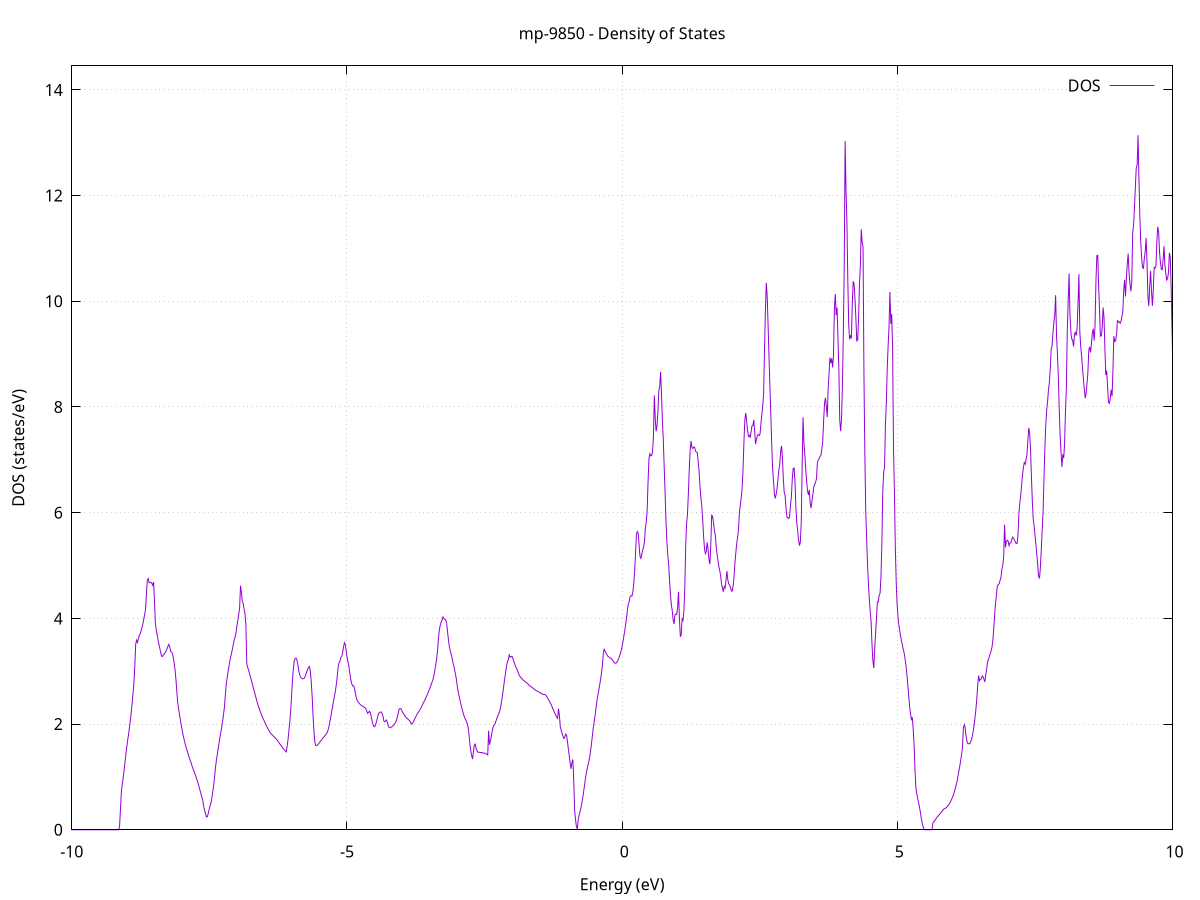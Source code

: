 set title 'mp-9850 - Density of States'
set xlabel 'Energy (eV)'
set ylabel 'DOS (states/eV)'
set grid
set xrange [-10:10]
set yrange [0:14.455]
set xzeroaxis lt -1
set terminal png size 800,600
set output 'mp-9850_dos_gnuplot.png'
plot '-' using 1:2 with lines title 'DOS'
-19.125000 0.000000
-19.108700 0.000000
-19.092400 0.000000
-19.076100 0.000000
-19.059900 0.000000
-19.043600 0.000000
-19.027300 0.000000
-19.011000 0.000000
-18.994800 0.000000
-18.978500 0.000000
-18.962200 0.000000
-18.945900 0.000000
-18.929700 0.000000
-18.913400 0.000000
-18.897100 0.000000
-18.880800 0.000000
-18.864600 0.000000
-18.848300 0.000000
-18.832000 0.000000
-18.815700 0.000000
-18.799500 0.000000
-18.783200 0.000000
-18.766900 0.000000
-18.750600 0.000000
-18.734400 0.000000
-18.718100 0.000000
-18.701800 0.000000
-18.685500 0.000000
-18.669300 0.000000
-18.653000 0.000000
-18.636700 0.000000
-18.620400 0.000000
-18.604200 0.000000
-18.587900 0.000000
-18.571600 0.000000
-18.555300 0.000000
-18.539000 0.000000
-18.522800 0.000000
-18.506500 0.000000
-18.490200 0.000000
-18.473900 0.000000
-18.457700 0.000000
-18.441400 0.000000
-18.425100 0.000000
-18.408800 0.000000
-18.392600 0.000000
-18.376300 0.000000
-18.360000 0.000000
-18.343700 0.000000
-18.327500 0.000000
-18.311200 0.000000
-18.294900 0.000000
-18.278600 0.000000
-18.262400 0.000000
-18.246100 0.000000
-18.229800 0.000000
-18.213500 0.000000
-18.197300 0.000000
-18.181000 0.000000
-18.164700 0.000000
-18.148400 0.000000
-18.132200 0.000000
-18.115900 0.000000
-18.099600 0.000000
-18.083300 0.000000
-18.067100 0.000000
-18.050800 0.000000
-18.034500 0.000000
-18.018200 0.000000
-18.001900 0.000000
-17.985700 0.000000
-17.969400 0.000000
-17.953100 0.000000
-17.936800 0.000000
-17.920600 0.000000
-17.904300 0.000000
-17.888000 0.000000
-17.871700 0.000000
-17.855500 0.000000
-17.839200 0.000000
-17.822900 0.000000
-17.806600 0.000000
-17.790400 0.000000
-17.774100 0.000000
-17.757800 0.000000
-17.741500 0.000000
-17.725300 0.000000
-17.709000 0.000000
-17.692700 0.000000
-17.676400 0.000000
-17.660200 0.000000
-17.643900 86.037200
-17.627600 0.000000
-17.611300 0.000000
-17.595100 0.000000
-17.578800 0.000000
-17.562500 0.000000
-17.546200 0.000000
-17.530000 0.000000
-17.513700 0.000000
-17.497400 328.677300
-17.481100 0.000000
-17.464800 148.821700
-17.448600 0.000000
-17.432300 0.000000
-17.416000 0.000000
-17.399700 0.000000
-17.383500 0.000000
-17.367200 0.000000
-17.350900 0.000000
-17.334600 0.000000
-17.318400 0.000000
-17.302100 0.000000
-17.285800 0.000000
-17.269500 0.000000
-17.253300 0.000000
-17.237000 0.000000
-17.220700 0.000000
-17.204400 0.000000
-17.188200 0.000000
-17.171900 0.000000
-17.155600 0.000000
-17.139300 0.000000
-17.123100 0.000000
-17.106800 0.000000
-17.090500 0.000000
-17.074200 0.000000
-17.058000 0.000000
-17.041700 0.000000
-17.025400 0.000000
-17.009100 0.000000
-16.992900 0.000000
-16.976600 0.000000
-16.960300 0.000000
-16.944000 0.000000
-16.927700 0.000000
-16.911500 0.000000
-16.895200 0.000000
-16.878900 0.000000
-16.862600 0.000000
-16.846400 0.000000
-16.830100 0.000000
-16.813800 0.000000
-16.797500 0.000000
-16.781300 0.000000
-16.765000 0.000000
-16.748700 0.000000
-16.732400 0.000000
-16.716200 0.000000
-16.699900 0.000000
-16.683600 0.000000
-16.667300 0.000000
-16.651100 0.000000
-16.634800 0.000000
-16.618500 0.000000
-16.602200 0.000000
-16.586000 0.000000
-16.569700 0.000000
-16.553400 0.000000
-16.537100 0.000000
-16.520900 0.000000
-16.504600 0.000000
-16.488300 0.000000
-16.472000 0.000000
-16.455800 0.000000
-16.439500 0.000000
-16.423200 0.000000
-16.406900 0.000000
-16.390600 0.000000
-16.374400 0.000000
-16.358100 0.000000
-16.341800 0.000000
-16.325500 0.000000
-16.309300 0.000000
-16.293000 0.000000
-16.276700 0.000000
-16.260400 0.000000
-16.244200 0.000000
-16.227900 0.000000
-16.211600 0.000000
-16.195300 0.000000
-16.179100 0.000000
-16.162800 0.000000
-16.146500 0.000000
-16.130200 0.000000
-16.114000 0.000000
-16.097700 0.000000
-16.081400 0.000000
-16.065100 0.000000
-16.048900 0.000000
-16.032600 0.000000
-16.016300 0.000000
-16.000000 0.000000
-15.983800 0.000000
-15.967500 0.000000
-15.951200 0.000000
-15.934900 0.000000
-15.918700 0.000000
-15.902400 0.000000
-15.886100 0.000000
-15.869800 0.000000
-15.853500 0.000000
-15.837300 0.000000
-15.821000 0.000000
-15.804700 0.000000
-15.788400 0.000000
-15.772200 0.000000
-15.755900 0.000000
-15.739600 0.000000
-15.723300 0.000000
-15.707100 0.000000
-15.690800 0.000000
-15.674500 0.000000
-15.658200 0.000000
-15.642000 0.000000
-15.625700 0.000000
-15.609400 0.000000
-15.593100 0.000000
-15.576900 0.000000
-15.560600 0.000000
-15.544300 0.000000
-15.528000 0.000000
-15.511800 0.000000
-15.495500 0.000000
-15.479200 0.000000
-15.462900 0.000000
-15.446700 0.000000
-15.430400 0.000000
-15.414100 0.000000
-15.397800 0.000000
-15.381600 0.000000
-15.365300 0.000000
-15.349000 0.000000
-15.332700 0.000000
-15.316500 0.000000
-15.300200 0.000000
-15.283900 0.000000
-15.267600 0.000000
-15.251300 0.000000
-15.235100 0.000000
-15.218800 0.000000
-15.202500 0.000000
-15.186200 0.000000
-15.170000 0.000000
-15.153700 0.000000
-15.137400 0.000000
-15.121100 0.000000
-15.104900 0.000000
-15.088600 0.000000
-15.072300 0.000000
-15.056000 0.000000
-15.039800 0.000000
-15.023500 0.000000
-15.007200 0.000000
-14.990900 0.000000
-14.974700 0.000000
-14.958400 0.000000
-14.942100 0.000000
-14.925800 0.000000
-14.909600 0.000000
-14.893300 0.000000
-14.877000 0.000000
-14.860700 0.000000
-14.844500 0.000000
-14.828200 0.000000
-14.811900 0.000000
-14.795600 0.000000
-14.779400 0.000000
-14.763100 0.000000
-14.746800 0.000000
-14.730500 0.000000
-14.714200 0.000000
-14.698000 0.000000
-14.681700 0.000000
-14.665400 0.000000
-14.649100 0.000000
-14.632900 0.000000
-14.616600 0.000000
-14.600300 0.000000
-14.584000 0.000000
-14.567800 0.000000
-14.551500 0.000000
-14.535200 0.000000
-14.518900 0.000000
-14.502700 0.000000
-14.486400 0.000000
-14.470100 0.000000
-14.453800 0.000000
-14.437600 0.000000
-14.421300 0.000000
-14.405000 0.000000
-14.388700 0.000000
-14.372500 0.000000
-14.356200 0.000000
-14.339900 0.000000
-14.323600 0.000000
-14.307400 0.000000
-14.291100 0.000000
-14.274800 0.000000
-14.258500 0.000000
-14.242300 0.000000
-14.226000 0.000000
-14.209700 0.000000
-14.193400 0.000000
-14.177100 0.000000
-14.160900 0.000000
-14.144600 0.000000
-14.128300 0.000000
-14.112000 0.000000
-14.095800 0.000000
-14.079500 0.000000
-14.063200 0.000000
-14.046900 0.000000
-14.030700 0.000000
-14.014400 0.000000
-13.998100 0.000000
-13.981800 0.000000
-13.965600 0.000000
-13.949300 0.000000
-13.933000 0.000000
-13.916700 0.000000
-13.900500 0.000000
-13.884200 0.000000
-13.867900 0.000000
-13.851600 0.000000
-13.835400 0.000000
-13.819100 0.000000
-13.802800 0.000000
-13.786500 0.000000
-13.770300 0.000000
-13.754000 0.000000
-13.737700 0.000000
-13.721400 0.000000
-13.705200 0.000000
-13.688900 0.000000
-13.672600 0.000000
-13.656300 0.000000
-13.640000 0.000000
-13.623800 0.000000
-13.607500 0.000000
-13.591200 0.000000
-13.574900 0.000000
-13.558700 0.000000
-13.542400 0.000000
-13.526100 0.000000
-13.509800 0.000000
-13.493600 0.000000
-13.477300 0.000000
-13.461000 0.000000
-13.444700 0.000000
-13.428500 0.000000
-13.412200 0.000000
-13.395900 0.000000
-13.379600 0.000000
-13.363400 0.000000
-13.347100 0.000000
-13.330800 0.000000
-13.314500 0.000000
-13.298300 0.000000
-13.282000 0.000000
-13.265700 0.000000
-13.249400 0.000000
-13.233200 0.000000
-13.216900 0.000000
-13.200600 0.000000
-13.184300 0.000000
-13.168100 0.000000
-13.151800 0.000000
-13.135500 0.000000
-13.119200 0.000000
-13.102900 0.000000
-13.086700 0.000000
-13.070400 0.000000
-13.054100 0.000000
-13.037800 0.000000
-13.021600 0.000000
-13.005300 0.000000
-12.989000 0.000000
-12.972700 0.000000
-12.956500 0.000000
-12.940200 0.000000
-12.923900 0.000000
-12.907600 0.000000
-12.891400 0.000000
-12.875100 0.000000
-12.858800 0.000000
-12.842500 0.000000
-12.826300 0.000000
-12.810000 0.000000
-12.793700 0.000000
-12.777400 0.000000
-12.761200 0.000000
-12.744900 0.000000
-12.728600 0.000000
-12.712300 0.000000
-12.696100 0.000000
-12.679800 0.000000
-12.663500 0.000000
-12.647200 0.000000
-12.631000 0.000000
-12.614700 0.000000
-12.598400 0.000000
-12.582100 0.000000
-12.565800 0.000000
-12.549600 0.000000
-12.533300 0.000000
-12.517000 0.000000
-12.500700 0.000000
-12.484500 0.000000
-12.468200 0.000000
-12.451900 0.000000
-12.435600 0.000000
-12.419400 0.000000
-12.403100 0.000000
-12.386800 0.000000
-12.370500 0.000000
-12.354300 0.000000
-12.338000 0.000000
-12.321700 0.000000
-12.305400 0.000000
-12.289200 0.000000
-12.272900 0.000000
-12.256600 0.000000
-12.240300 0.000000
-12.224100 0.000000
-12.207800 0.000000
-12.191500 0.000000
-12.175200 0.000000
-12.159000 0.000000
-12.142700 0.000000
-12.126400 0.000000
-12.110100 0.000000
-12.093900 0.000000
-12.077600 0.000000
-12.061300 0.000000
-12.045000 0.000000
-12.028700 0.000000
-12.012500 0.000000
-11.996200 0.000000
-11.979900 0.000000
-11.963600 0.000000
-11.947400 0.000000
-11.931100 0.000000
-11.914800 0.000000
-11.898500 0.000000
-11.882300 0.000000
-11.866000 0.000000
-11.849700 0.000000
-11.833400 0.000000
-11.817200 0.000000
-11.800900 0.000000
-11.784600 0.000000
-11.768300 0.000000
-11.752100 0.000000
-11.735800 0.000000
-11.719500 0.000000
-11.703200 0.000000
-11.687000 0.000000
-11.670700 0.000000
-11.654400 0.000000
-11.638100 0.000000
-11.621900 0.000000
-11.605600 0.000000
-11.589300 0.000000
-11.573000 0.000000
-11.556800 0.000000
-11.540500 0.000000
-11.524200 0.000000
-11.507900 0.000000
-11.491600 0.000000
-11.475400 0.000000
-11.459100 0.000000
-11.442800 0.000000
-11.426500 0.000000
-11.410300 0.000000
-11.394000 0.000000
-11.377700 0.000000
-11.361400 0.000000
-11.345200 0.000000
-11.328900 0.000000
-11.312600 0.000000
-11.296300 0.000000
-11.280100 0.000000
-11.263800 0.000000
-11.247500 0.000000
-11.231200 0.000000
-11.215000 0.000000
-11.198700 0.000000
-11.182400 0.000000
-11.166100 0.000000
-11.149900 0.000000
-11.133600 0.000000
-11.117300 0.000000
-11.101000 0.000000
-11.084800 0.000000
-11.068500 0.000000
-11.052200 0.000000
-11.035900 0.000000
-11.019700 0.000000
-11.003400 0.000000
-10.987100 0.000000
-10.970800 0.000000
-10.954500 0.000000
-10.938300 0.000000
-10.922000 0.000000
-10.905700 0.000000
-10.889400 0.000000
-10.873200 0.000000
-10.856900 0.000000
-10.840600 0.000000
-10.824300 0.000000
-10.808100 0.000000
-10.791800 0.000000
-10.775500 0.000000
-10.759200 0.000000
-10.743000 0.000000
-10.726700 0.000000
-10.710400 0.000000
-10.694100 0.000000
-10.677900 0.000000
-10.661600 0.000000
-10.645300 0.000000
-10.629000 0.000000
-10.612800 0.000000
-10.596500 0.000000
-10.580200 0.000000
-10.563900 0.000000
-10.547700 0.000000
-10.531400 0.000000
-10.515100 0.000000
-10.498800 0.000000
-10.482600 0.000000
-10.466300 0.000000
-10.450000 0.000000
-10.433700 0.000000
-10.417400 0.000000
-10.401200 0.000000
-10.384900 0.000000
-10.368600 0.000000
-10.352300 0.000000
-10.336100 0.000000
-10.319800 0.000000
-10.303500 0.000000
-10.287200 0.000000
-10.271000 0.000000
-10.254700 0.000000
-10.238400 0.000000
-10.222100 0.000000
-10.205900 0.000000
-10.189600 0.000000
-10.173300 0.000000
-10.157000 0.000000
-10.140800 0.000000
-10.124500 0.000000
-10.108200 0.000000
-10.091900 0.000000
-10.075700 0.000000
-10.059400 0.000000
-10.043100 0.000000
-10.026800 0.000000
-10.010600 0.000000
-9.994300 0.000000
-9.978000 0.000000
-9.961700 0.000000
-9.945500 0.000000
-9.929200 0.000000
-9.912900 0.000000
-9.896600 0.000000
-9.880300 0.000000
-9.864100 0.000000
-9.847800 0.000000
-9.831500 0.000000
-9.815200 0.000000
-9.799000 0.000000
-9.782700 0.000000
-9.766400 0.000000
-9.750100 0.000000
-9.733900 0.000000
-9.717600 0.000000
-9.701300 0.000000
-9.685000 0.000000
-9.668800 0.000000
-9.652500 0.000000
-9.636200 0.000000
-9.619900 0.000000
-9.603700 0.000000
-9.587400 0.000000
-9.571100 0.000000
-9.554800 0.000000
-9.538600 0.000000
-9.522300 0.000000
-9.506000 0.000000
-9.489700 0.000000
-9.473500 0.000000
-9.457200 0.000000
-9.440900 0.000000
-9.424600 0.000000
-9.408400 0.000000
-9.392100 0.000000
-9.375800 0.000000
-9.359500 0.000000
-9.343300 0.000000
-9.327000 0.000000
-9.310700 0.000000
-9.294400 0.000000
-9.278100 0.000000
-9.261900 0.000000
-9.245600 0.000000
-9.229300 0.000000
-9.213000 0.000000
-9.196800 0.000000
-9.180500 0.000000
-9.164200 0.000000
-9.147900 0.000000
-9.131700 0.069200
-9.115400 0.396900
-9.099100 0.724200
-9.082800 0.866700
-9.066600 0.978700
-9.050300 1.118900
-9.034000 1.266900
-9.017700 1.419300
-9.001500 1.563900
-8.985200 1.693700
-8.968900 1.803900
-8.952600 1.929400
-8.936400 2.067400
-8.920100 2.220600
-8.903800 2.394000
-8.887500 2.573300
-8.871300 2.771500
-8.855000 3.105200
-8.838700 3.511000
-8.822400 3.589400
-8.806200 3.544600
-8.789900 3.611900
-8.773600 3.674100
-8.757300 3.707000
-8.741000 3.765100
-8.724800 3.832900
-8.708500 3.896000
-8.692200 3.985500
-8.675900 4.074500
-8.659700 4.169600
-8.643400 4.485700
-8.627100 4.721300
-8.610800 4.754500
-8.594600 4.674900
-8.578300 4.675800
-8.562000 4.680800
-8.545700 4.663600
-8.529500 4.625600
-8.513200 4.688300
-8.496900 4.305900
-8.480600 3.902600
-8.464400 3.772400
-8.448100 3.680200
-8.431800 3.589800
-8.415500 3.505500
-8.399300 3.425100
-8.383000 3.347000
-8.366700 3.281800
-8.350400 3.280800
-8.334200 3.312400
-8.317900 3.327500
-8.301600 3.353400
-8.285300 3.386200
-8.269100 3.425500
-8.252800 3.474000
-8.236500 3.509000
-8.220200 3.458800
-8.203900 3.375200
-8.187700 3.366200
-8.171400 3.336300
-8.155100 3.252600
-8.138800 3.148200
-8.122600 3.014500
-8.106300 2.830900
-8.090000 2.587200
-8.073700 2.391800
-8.057500 2.276600
-8.041200 2.167500
-8.024900 2.063700
-8.008600 1.965500
-7.992400 1.873100
-7.976100 1.785700
-7.959800 1.714800
-7.943500 1.639800
-7.927300 1.576800
-7.911000 1.517700
-7.894700 1.461500
-7.878400 1.407300
-7.862200 1.354700
-7.845900 1.303600
-7.829600 1.258100
-7.813300 1.201200
-7.797100 1.153400
-7.780800 1.111200
-7.764500 1.066100
-7.748200 1.018400
-7.732000 0.968500
-7.715700 0.916300
-7.699400 0.857200
-7.683100 0.795400
-7.666800 0.733400
-7.650600 0.671100
-7.634300 0.608500
-7.618000 0.545300
-7.601700 0.435500
-7.585500 0.360300
-7.569200 0.297000
-7.552900 0.241500
-7.536600 0.247800
-7.520400 0.309100
-7.504100 0.384100
-7.487800 0.453900
-7.471500 0.503200
-7.455300 0.600900
-7.439000 0.713900
-7.422700 0.839000
-7.406400 0.991200
-7.390200 1.167400
-7.373900 1.305200
-7.357600 1.418500
-7.341300 1.525100
-7.325100 1.636200
-7.308800 1.740300
-7.292500 1.841100
-7.276200 1.941100
-7.260000 2.052100
-7.243700 2.178100
-7.227400 2.314600
-7.211100 2.542000
-7.194900 2.737600
-7.178600 2.864600
-7.162300 2.979000
-7.146000 3.083200
-7.129700 3.182300
-7.113500 3.270800
-7.097200 3.342100
-7.080900 3.424800
-7.064600 3.511100
-7.048400 3.588200
-7.032100 3.650800
-7.015800 3.729200
-6.999500 3.863500
-6.983300 3.963100
-6.967000 4.068000
-6.950700 4.197000
-6.934400 4.619000
-6.918200 4.491500
-6.901900 4.324300
-6.885600 4.284000
-6.869300 4.174700
-6.853100 4.089200
-6.836800 3.895100
-6.820500 3.139500
-6.804200 3.075600
-6.788000 3.019200
-6.771700 2.960400
-6.755400 2.900000
-6.739100 2.837900
-6.722900 2.774300
-6.706600 2.707100
-6.690300 2.641500
-6.674000 2.579200
-6.657800 2.515400
-6.641500 2.452900
-6.625200 2.392500
-6.608900 2.335000
-6.592600 2.287200
-6.576400 2.242800
-6.560100 2.197700
-6.543800 2.152700
-6.527500 2.111400
-6.511300 2.076200
-6.495000 2.042100
-6.478700 1.999300
-6.462400 1.964700
-6.446200 1.932500
-6.429900 1.902100
-6.413600 1.872200
-6.397300 1.840300
-6.381100 1.818500
-6.364800 1.801500
-6.348500 1.784500
-6.332200 1.767800
-6.316000 1.751600
-6.299700 1.734900
-6.283400 1.715700
-6.267100 1.694200
-6.250900 1.671100
-6.234600 1.646700
-6.218300 1.621500
-6.202000 1.598500
-6.185800 1.576100
-6.169500 1.552900
-6.153200 1.530400
-6.136900 1.511100
-6.120700 1.492900
-6.104400 1.472600
-6.088100 1.568500
-6.071800 1.703200
-6.055500 1.872600
-6.039300 2.044400
-6.023000 2.241800
-6.006700 2.538900
-5.990400 2.824600
-5.974200 3.042000
-5.957900 3.200600
-5.941600 3.239500
-5.925300 3.247800
-5.909100 3.213900
-5.892800 3.130800
-5.876500 3.010300
-5.860200 2.942300
-5.844000 2.892300
-5.827700 2.869400
-5.811400 2.859800
-5.795100 2.855600
-5.778900 2.864000
-5.762600 2.892600
-5.746300 2.943600
-5.730000 2.990700
-5.713800 3.035900
-5.697500 3.078800
-5.681200 3.086100
-5.664900 2.993000
-5.648700 2.795700
-5.632400 2.524000
-5.616100 2.159000
-5.599800 1.863000
-5.583600 1.664900
-5.567300 1.595200
-5.551000 1.592400
-5.534700 1.603300
-5.518400 1.623600
-5.502200 1.647200
-5.485900 1.669400
-5.469600 1.691000
-5.453300 1.712500
-5.437100 1.733800
-5.420800 1.755000
-5.404500 1.776200
-5.388200 1.797400
-5.372000 1.818500
-5.355700 1.849500
-5.339400 1.902700
-5.323100 1.975300
-5.306900 2.064000
-5.290600 2.157300
-5.274300 2.252700
-5.258000 2.356900
-5.241800 2.451600
-5.225500 2.539400
-5.209200 2.632600
-5.192900 2.755300
-5.176700 2.902800
-5.160400 3.082900
-5.144100 3.159200
-5.127800 3.185700
-5.111600 3.260300
-5.095300 3.279500
-5.079000 3.351200
-5.062700 3.458900
-5.046500 3.540300
-5.030200 3.504900
-5.013900 3.376700
-4.997600 3.264400
-4.981300 3.177200
-4.965100 3.098900
-4.948800 2.973000
-4.932500 2.851200
-4.916200 2.774700
-4.900000 2.725700
-4.883700 2.727400
-4.867400 2.696600
-4.851100 2.602000
-4.834900 2.519100
-4.818600 2.457500
-4.802300 2.425200
-4.786000 2.403200
-4.769800 2.383800
-4.753500 2.366600
-4.737200 2.350600
-4.720900 2.341300
-4.704700 2.332600
-4.688400 2.319000
-4.672100 2.306900
-4.655800 2.285300
-4.639600 2.241800
-4.623300 2.203500
-4.607000 2.223000
-4.590700 2.242800
-4.574500 2.212000
-4.558200 2.134800
-4.541900 2.051800
-4.525600 1.990100
-4.509400 1.953100
-4.493100 1.952300
-4.476800 2.000600
-4.460500 2.052800
-4.444200 2.135300
-4.428000 2.192700
-4.411700 2.214900
-4.395400 2.226600
-4.379100 2.229300
-4.362900 2.200000
-4.346600 2.151300
-4.330300 2.059100
-4.314000 2.042900
-4.297800 2.061200
-4.281500 2.078600
-4.265200 2.029800
-4.248900 1.960200
-4.232700 1.932500
-4.216400 1.930800
-4.200100 1.939400
-4.183800 1.951200
-4.167600 1.962900
-4.151300 1.982800
-4.135000 2.005100
-4.118700 2.029600
-4.102500 2.068400
-4.086200 2.126300
-4.069900 2.199300
-4.053600 2.277700
-4.037400 2.294800
-4.021100 2.292400
-4.004800 2.258100
-3.988500 2.220600
-3.972300 2.195600
-3.956000 2.171400
-3.939700 2.145600
-3.923400 2.122400
-3.907200 2.106900
-3.890900 2.092600
-3.874600 2.076300
-3.858300 2.058200
-3.842000 2.026300
-3.825800 2.000500
-3.809500 2.010000
-3.793200 2.043000
-3.776900 2.077500
-3.760700 2.114700
-3.744400 2.149700
-3.728100 2.178800
-3.711800 2.208200
-3.695600 2.234900
-3.679300 2.260900
-3.663000 2.290400
-3.646700 2.324200
-3.630500 2.359900
-3.614200 2.398100
-3.597900 2.429500
-3.581600 2.464600
-3.565400 2.500700
-3.549100 2.538100
-3.532800 2.577600
-3.516500 2.618700
-3.500300 2.660800
-3.484000 2.706400
-3.467700 2.753700
-3.451400 2.802000
-3.435200 2.852700
-3.418900 2.926000
-3.402600 3.023000
-3.386300 3.130700
-3.370100 3.247400
-3.353800 3.393000
-3.337500 3.624300
-3.321200 3.787100
-3.304900 3.870100
-3.288700 3.932400
-3.272400 3.966400
-3.256100 4.027200
-3.239800 3.996100
-3.223600 3.982700
-3.207300 3.972900
-3.191000 3.927200
-3.174700 3.766500
-3.158500 3.616500
-3.142200 3.484000
-3.125900 3.400300
-3.109600 3.332100
-3.093400 3.260000
-3.077100 3.182500
-3.060800 3.106800
-3.044500 3.028000
-3.028300 2.942000
-3.012000 2.850100
-2.995700 2.721200
-2.979400 2.617200
-2.963200 2.532800
-2.946900 2.453100
-2.930600 2.378000
-2.914300 2.308400
-2.898100 2.245400
-2.881800 2.189300
-2.865500 2.127800
-2.849200 2.094300
-2.833000 2.057900
-2.816700 2.016200
-2.800400 1.948600
-2.784100 1.817500
-2.767800 1.635300
-2.751600 1.500600
-2.735300 1.410400
-2.719000 1.339100
-2.702700 1.468500
-2.686500 1.601500
-2.670200 1.621700
-2.653900 1.538400
-2.637600 1.499400
-2.621400 1.467900
-2.605100 1.466600
-2.588800 1.465400
-2.572500 1.462800
-2.556300 1.461900
-2.540000 1.457700
-2.523700 1.449500
-2.507400 1.454300
-2.491200 1.449200
-2.474900 1.439000
-2.458600 1.424100
-2.442300 1.415700
-2.426100 1.875400
-2.409800 1.609300
-2.393500 1.684600
-2.377200 1.765500
-2.361000 1.866500
-2.344700 1.940100
-2.328400 1.978500
-2.312100 2.000200
-2.295900 2.050500
-2.279600 2.098000
-2.263300 2.143800
-2.247000 2.183800
-2.230700 2.223800
-2.214500 2.286900
-2.198200 2.375500
-2.181900 2.489100
-2.165600 2.606500
-2.149400 2.738400
-2.133100 2.865800
-2.116800 2.975400
-2.100500 3.104400
-2.084300 3.181200
-2.068000 3.213800
-2.051700 3.309400
-2.035400 3.265000
-2.019200 3.275800
-2.002900 3.283500
-1.986600 3.243400
-1.970300 3.192300
-1.954100 3.142100
-1.937800 3.096700
-1.921500 3.061200
-1.905200 3.018800
-1.889000 2.973400
-1.872700 2.932400
-1.856400 2.902600
-1.840100 2.881600
-1.823900 2.862200
-1.807600 2.843200
-1.791300 2.826200
-1.775000 2.812700
-1.758800 2.800400
-1.742500 2.787300
-1.726200 2.774400
-1.709900 2.759500
-1.693600 2.739600
-1.677400 2.725900
-1.661100 2.711400
-1.644800 2.698200
-1.628500 2.686000
-1.612300 2.672200
-1.596000 2.657600
-1.579700 2.645400
-1.563400 2.633600
-1.547200 2.625800
-1.530900 2.616800
-1.514600 2.606900
-1.498300 2.597800
-1.482100 2.588100
-1.465800 2.578100
-1.449500 2.567600
-1.433200 2.560000
-1.417000 2.559300
-1.400700 2.558000
-1.384400 2.540800
-1.368100 2.518000
-1.351900 2.490900
-1.335600 2.457000
-1.319300 2.427200
-1.303000 2.396300
-1.286800 2.361500
-1.270500 2.320200
-1.254200 2.278200
-1.237900 2.237300
-1.221700 2.202000
-1.205400 2.167900
-1.189100 2.131800
-1.172800 2.108100
-1.156500 2.291100
-1.140300 2.164200
-1.124000 1.946600
-1.107700 1.884100
-1.091400 1.825400
-1.075200 1.772800
-1.058900 1.727800
-1.042600 1.751500
-1.026300 1.810900
-1.010100 1.796300
-0.993800 1.675600
-0.977500 1.532500
-0.961200 1.398500
-0.945000 1.263000
-0.928700 1.152100
-0.912400 1.269900
-0.896100 1.330800
-0.879900 0.947800
-0.863600 0.364100
-0.847300 0.193500
-0.831000 0.057500
-0.814800 0.014700
-0.798500 0.189400
-0.782200 0.276400
-0.765900 0.342600
-0.749700 0.409900
-0.733400 0.500000
-0.717100 0.600300
-0.700800 0.713400
-0.684600 0.829900
-0.668300 0.961700
-0.652000 1.070600
-0.635700 1.154300
-0.619400 1.230000
-0.603200 1.304000
-0.586900 1.391600
-0.570600 1.509200
-0.554300 1.653800
-0.538100 1.807600
-0.521800 1.946800
-0.505500 2.065400
-0.489200 2.180200
-0.473000 2.328200
-0.456700 2.444100
-0.440400 2.548800
-0.424100 2.644200
-0.407900 2.740900
-0.391600 2.846300
-0.375300 2.973800
-0.359000 3.106700
-0.342800 3.321800
-0.326500 3.426100
-0.310200 3.378400
-0.293900 3.345000
-0.277700 3.312000
-0.261400 3.285200
-0.245100 3.272800
-0.228800 3.263100
-0.212600 3.251300
-0.196300 3.242700
-0.180000 3.217700
-0.163700 3.191100
-0.147500 3.169300
-0.131200 3.152100
-0.114900 3.151300
-0.098600 3.167000
-0.082300 3.192800
-0.066100 3.230900
-0.049800 3.276700
-0.033500 3.330800
-0.017200 3.394500
-0.001000 3.467700
0.015300 3.560700
0.031600 3.664600
0.047900 3.772000
0.064100 3.887500
0.080400 4.017500
0.096700 4.166800
0.113000 4.274200
0.129200 4.322500
0.145500 4.414800
0.161800 4.430500
0.178100 4.422000
0.194300 4.498400
0.210600 4.654500
0.226900 4.888200
0.243200 5.216500
0.259400 5.593700
0.275700 5.643000
0.292000 5.605800
0.308300 5.379700
0.324500 5.171700
0.340800 5.136100
0.357100 5.214700
0.373400 5.292800
0.389600 5.349300
0.405900 5.449700
0.422200 5.715800
0.438500 5.822800
0.454800 6.058200
0.471000 6.591200
0.487300 7.026600
0.503600 7.117700
0.519900 7.074400
0.536100 7.083700
0.552400 7.145100
0.568700 7.457300
0.585000 8.216600
0.601200 7.783200
0.617500 7.540100
0.633800 7.646200
0.650100 7.911800
0.666300 8.302600
0.682600 8.393800
0.698900 8.665900
0.715200 8.253000
0.731400 7.724500
0.747700 7.380500
0.764000 6.866800
0.780300 6.382500
0.796500 5.850700
0.812800 5.449200
0.829100 5.201300
0.845400 5.017000
0.861600 4.724000
0.877900 4.451300
0.894200 4.259000
0.910500 4.145700
0.926700 3.967300
0.943000 3.893400
0.959300 4.064300
0.975600 4.082400
0.991900 4.073300
1.008100 4.214600
1.024400 4.503300
1.040700 3.991200
1.057000 3.652300
1.073200 3.689800
1.089500 3.993300
1.105800 3.962200
1.122100 4.136600
1.138300 4.579100
1.154600 5.359300
1.170900 5.788000
1.187200 5.963900
1.203400 6.368900
1.219700 6.822200
1.236000 7.177300
1.252300 7.358400
1.268500 7.230900
1.284800 7.215800
1.301100 7.242400
1.317400 7.240900
1.333600 7.160900
1.349900 7.149100
1.366200 7.134900
1.382500 6.959600
1.398700 6.776300
1.415000 6.483000
1.431300 6.285500
1.447600 6.125400
1.463800 5.862900
1.480100 5.547100
1.496400 5.319800
1.512700 5.226300
1.528900 5.269200
1.545200 5.438400
1.561500 5.307700
1.577800 5.111400
1.594100 5.025200
1.610300 5.371800
1.626600 5.951100
1.642900 5.932400
1.659200 5.822600
1.675400 5.662400
1.691700 5.586500
1.708000 5.379000
1.724300 5.212300
1.740500 5.102800
1.756800 4.982200
1.773100 4.903400
1.789400 4.808200
1.805600 4.650900
1.821900 4.578300
1.838200 4.503100
1.854500 4.602300
1.870700 4.574900
1.887000 4.721300
1.903300 4.895900
1.919600 4.734200
1.935800 4.658200
1.952100 4.628800
1.968400 4.591900
1.984700 4.517700
2.000900 4.516000
2.017200 4.625300
2.033500 4.800600
2.049800 5.052800
2.066000 5.246300
2.082300 5.419300
2.098600 5.543100
2.114900 5.687600
2.131200 6.014000
2.147400 6.146000
2.163700 6.287800
2.180000 6.459800
2.196300 6.804500
2.212500 7.325000
2.228800 7.742800
2.245100 7.886400
2.261400 7.737400
2.277600 7.569000
2.293900 7.447900
2.310200 7.465800
2.326500 7.416400
2.342700 7.533700
2.359000 7.643000
2.375300 7.649700
2.391600 7.757400
2.407800 7.538100
2.424100 7.294700
2.440400 7.392500
2.456700 7.455800
2.472900 7.479800
2.489200 7.460400
2.505500 7.489700
2.521800 7.693600
2.538000 7.851900
2.554300 8.013900
2.570600 8.252100
2.586900 9.088900
2.603100 9.828600
2.619400 10.348500
2.635700 10.087200
2.652000 9.540500
2.668300 8.948400
2.684500 8.415000
2.700800 7.891100
2.717100 7.311800
2.733400 6.844500
2.749600 6.618300
2.765900 6.362000
2.782200 6.269800
2.798500 6.349400
2.814700 6.455100
2.831000 6.626500
2.847300 6.810500
2.863600 6.910500
2.879800 7.157500
2.896100 7.264600
2.912400 7.040700
2.928700 6.641100
2.944900 6.380100
2.961200 6.325900
2.977500 6.078800
2.993800 5.916300
3.010000 5.909900
3.026300 5.889300
3.042600 5.925000
3.058900 6.140400
3.075100 6.304000
3.091400 6.642400
3.107700 6.834900
3.124000 6.846700
3.140200 6.596800
3.156500 6.110800
3.172800 5.815300
3.189100 5.664600
3.205400 5.491300
3.221600 5.377900
3.237900 5.442700
3.254200 5.814200
3.270500 6.867800
3.286700 7.805400
3.303000 7.326900
3.319300 7.097500
3.335600 6.820700
3.351800 6.601300
3.368100 6.417300
3.384400 6.334800
3.400700 6.430400
3.416900 6.184000
3.433200 6.087300
3.449500 6.223500
3.465800 6.348700
3.482000 6.487700
3.498300 6.536100
3.514600 6.578000
3.530900 6.641000
3.547100 6.934800
3.563400 6.998900
3.579700 7.025000
3.596000 7.067100
3.612200 7.088600
3.628500 7.207800
3.644800 7.353300
3.661100 7.745500
3.677300 8.060700
3.693600 8.175900
3.709900 8.016800
3.726200 7.807900
3.742500 8.332800
3.758700 8.612400
3.775000 8.935200
3.791300 8.830400
3.807600 8.920100
3.823800 8.749200
3.840100 8.972600
3.856400 9.858300
3.872700 10.138200
3.888900 9.734700
3.905200 9.882600
3.921500 9.293400
3.937800 8.710400
3.954000 7.749900
3.970300 7.541700
3.986600 7.780900
4.002900 8.415000
4.019100 9.440800
4.035400 10.630100
4.051700 13.032300
4.068000 12.094500
4.084200 11.506000
4.100500 10.389200
4.116800 9.548100
4.133100 9.280600
4.149300 9.357900
4.165600 9.297000
4.181900 9.966500
4.198200 10.379200
4.214400 10.332100
4.230700 10.044500
4.247000 9.676300
4.263300 9.251300
4.279600 9.266100
4.295800 9.670900
4.312100 10.321800
4.328400 10.680100
4.344700 11.364200
4.360900 11.116200
4.377200 11.028100
4.393500 8.622400
4.409800 7.107500
4.426000 6.041600
4.442300 5.512900
4.458600 5.030700
4.474900 4.658600
4.491100 4.365200
4.507400 4.127900
4.523700 3.936900
4.540000 3.507000
4.556200 3.196600
4.572500 3.060200
4.588800 3.429600
4.605100 3.712700
4.621300 3.993600
4.637600 4.311700
4.653900 4.310000
4.670200 4.437100
4.686400 4.475900
4.702700 4.777000
4.719000 5.410100
4.735300 6.393300
4.751500 6.761700
4.767800 6.857900
4.784100 7.667900
4.800400 8.080900
4.816700 8.729600
4.832900 9.156000
4.849200 9.519200
4.865500 10.176600
4.881800 9.574300
4.898000 9.761200
4.914300 9.101000
4.930600 7.203600
4.946900 6.419100
4.963100 5.374800
4.979400 4.702800
4.995700 4.270700
5.012000 4.031000
5.028200 3.871800
5.044500 3.760500
5.060800 3.662600
5.077100 3.564800
5.093300 3.485200
5.109600 3.408100
5.125900 3.335000
5.142200 3.224000
5.158400 3.094600
5.174700 2.931800
5.191000 2.738600
5.207300 2.534500
5.223500 2.332100
5.239800 2.189700
5.256100 2.088600
5.272400 2.127700
5.288600 1.906600
5.304900 1.603400
5.321200 1.122100
5.337500 0.796800
5.353800 0.680700
5.370000 0.595100
5.386300 0.513000
5.402600 0.429000
5.418900 0.332100
5.435100 0.221800
5.451400 0.132000
5.467700 0.062000
5.484000 0.016400
5.500200 0.000000
5.516500 0.000000
5.532800 0.000000
5.549100 0.000000
5.565300 0.000000
5.581600 0.000000
5.597900 0.000000
5.614200 0.000000
5.630400 0.000000
5.646700 0.131800
5.663000 0.152200
5.679300 0.174200
5.695500 0.197700
5.711800 0.222800
5.728100 0.245500
5.744400 0.264400
5.760600 0.284200
5.776900 0.304900
5.793200 0.324800
5.809500 0.345800
5.825700 0.371100
5.842000 0.389300
5.858300 0.398900
5.874600 0.408700
5.890900 0.420200
5.907100 0.437900
5.923400 0.458800
5.939700 0.483500
5.956000 0.512100
5.972200 0.544500
5.988500 0.580900
6.004800 0.621000
6.021100 0.666500
6.037300 0.723900
6.053600 0.785600
6.069900 0.847000
6.086200 0.922600
6.102400 1.017800
6.118700 1.110000
6.135000 1.207600
6.151300 1.311400
6.167500 1.420500
6.183800 1.560700
6.200100 1.918500
6.216400 1.988000
6.232600 1.933000
6.248900 1.768500
6.265200 1.679600
6.281500 1.632900
6.297700 1.627900
6.314000 1.626900
6.330300 1.657200
6.346600 1.706800
6.362800 1.774000
6.379100 1.866200
6.395400 1.979700
6.411700 2.123900
6.428000 2.283500
6.444200 2.479600
6.460500 2.738800
6.476800 2.919300
6.493100 2.821000
6.509300 2.847800
6.525600 2.855900
6.541900 2.910700
6.558200 2.893900
6.574400 2.841900
6.590700 2.798600
6.607000 2.930700
6.623300 3.039300
6.639500 3.166900
6.655800 3.224900
6.672100 3.278300
6.688400 3.330300
6.704600 3.388700
6.720900 3.460700
6.737200 3.599900
6.753500 3.822100
6.769700 4.086400
6.786000 4.296200
6.802300 4.462300
6.818600 4.623500
6.834800 4.638100
6.851100 4.658100
6.867400 4.721300
6.883700 4.778900
6.899900 4.933000
6.916200 5.005600
6.932500 5.157500
6.948800 5.772700
6.965100 5.345600
6.981300 5.455700
6.997600 5.480200
7.013900 5.460300
7.030200 5.377100
7.046400 5.424600
7.062700 5.425800
7.079000 5.493700
7.095300 5.539600
7.111500 5.519000
7.127800 5.480900
7.144100 5.450700
7.160400 5.413500
7.176600 5.419600
7.192900 5.580700
7.209200 5.991200
7.225500 6.180100
7.241700 6.329000
7.258000 6.518800
7.274300 6.707400
7.290600 6.853500
7.306800 6.948400
7.323100 6.919800
7.339400 7.013100
7.355700 7.100000
7.371900 7.357500
7.388200 7.603600
7.404500 7.513800
7.420800 7.188700
7.437000 6.672600
7.453300 6.213500
7.469600 5.873500
7.485900 5.747000
7.502100 5.574000
7.518400 5.399200
7.534700 5.211800
7.551000 5.004000
7.567300 4.794700
7.583500 4.756500
7.599800 4.971700
7.616100 5.309300
7.632400 5.670100
7.648600 6.017800
7.664900 6.645400
7.681200 7.230000
7.697500 7.660900
7.713700 7.938500
7.730000 8.096500
7.746300 8.325900
7.762600 8.458200
7.778800 8.719600
7.795100 9.094500
7.811400 9.155700
7.827700 9.407800
7.843900 9.596900
7.860200 9.732600
7.876500 10.116700
7.892800 9.354100
7.909000 9.016900
7.925300 8.573900
7.941600 7.965200
7.957900 7.460200
7.974100 7.149700
7.990400 6.864300
8.006700 7.103500
8.023000 7.031400
8.039200 7.296700
8.055500 7.931500
8.071800 8.363100
8.088100 9.433800
8.104400 9.989400
8.120600 10.526700
8.136900 9.746800
8.153200 9.419900
8.169500 9.282800
8.185700 9.268800
8.202000 9.145600
8.218300 9.374700
8.234600 9.410900
8.250800 9.350400
8.267100 9.495700
8.283400 9.956100
8.299700 10.512600
8.315900 9.424200
8.332200 9.153800
8.348500 8.960900
8.364800 8.742200
8.381000 8.536900
8.397300 8.342200
8.413600 8.167000
8.429900 8.251400
8.446100 8.438100
8.462400 8.650600
8.478700 9.073200
8.495000 9.138400
8.511200 9.033300
8.527500 9.201600
8.543800 9.400500
8.560100 9.481400
8.576300 9.256700
8.592600 9.544300
8.608900 10.368300
8.625200 10.864900
8.641500 10.869500
8.657700 10.305000
8.674000 9.827800
8.690300 9.339600
8.706600 9.347900
8.722800 9.497200
8.739100 9.883200
8.755400 9.699300
8.771700 9.105300
8.787900 8.604300
8.804200 8.688300
8.820500 8.379600
8.836800 8.091700
8.853000 8.070200
8.869300 8.157100
8.885600 8.325500
8.901900 8.202800
8.918100 8.700400
8.934400 9.341300
8.950700 9.240000
8.967000 9.256900
8.983200 9.360100
8.999500 9.642400
9.015800 9.608500
9.032100 9.616300
9.048300 9.584100
9.064600 9.623500
9.080900 9.713900
9.097200 9.800800
9.113400 10.206700
9.129700 10.407600
9.146000 10.091000
9.162300 10.445700
9.178600 10.712400
9.194800 10.902300
9.211100 10.536700
9.227400 10.327800
9.243700 10.189300
9.259900 10.370700
9.276200 11.301900
9.292500 11.435200
9.308800 11.757800
9.325000 12.163100
9.341300 12.524200
9.357600 12.575000
9.373900 13.141200
9.390100 12.332900
9.406400 11.620400
9.422700 11.122900
9.439000 10.833200
9.455200 10.637800
9.471500 10.623700
9.487800 10.804700
9.504100 10.936800
9.520300 11.198300
9.536600 10.749200
9.552900 10.105100
9.569200 9.907600
9.585400 10.264600
9.601700 10.577700
9.618000 10.203800
9.634300 9.914300
9.650500 10.197700
9.666800 10.642300
9.683100 10.628800
9.699400 10.668100
9.715700 11.141500
9.731900 11.409200
9.748200 11.315000
9.764500 10.927200
9.780800 10.732700
9.797000 10.603100
9.813300 10.598700
9.829600 10.788600
9.845900 11.043400
9.862100 10.690000
9.878400 10.527700
9.894700 10.402100
9.911000 10.430400
9.927200 10.550300
9.943500 10.917700
9.959800 10.832100
9.976100 10.232800
9.992300 9.410500
10.008600 8.640800
10.024900 7.918100
10.041200 7.757500
10.057400 8.594500
10.073700 8.443600
10.090000 9.131600
10.106300 9.292300
10.122500 8.821500
10.138800 8.463700
10.155100 8.489400
10.171400 8.650900
10.187600 9.745500
10.203900 10.160000
10.220200 9.593700
10.236500 9.073600
10.252800 8.943900
10.269000 8.934800
10.285300 9.123500
10.301600 9.466100
10.317900 9.500600
10.334100 9.371000
10.350400 9.092200
10.366700 9.091400
10.383000 8.854600
10.399200 8.746400
10.415500 8.571800
10.431800 8.350500
10.448100 8.298100
10.464300 8.633500
10.480600 9.051400
10.496900 9.170400
10.513200 9.310700
10.529400 9.680600
10.545700 9.979300
10.562000 10.167100
10.578300 10.300200
10.594500 9.928300
10.610800 9.514100
10.627100 9.480700
10.643400 9.587400
10.659600 9.488400
10.675900 9.027800
10.692200 8.625300
10.708500 8.490600
10.724700 8.604100
10.741000 8.764500
10.757300 9.010800
10.773600 8.980100
10.789900 8.995100
10.806100 8.571900
10.822400 8.204100
10.838700 8.239100
10.855000 8.600700
10.871200 8.828700
10.887500 8.488900
10.903800 8.287600
10.920100 8.365600
10.936300 9.029300
10.952600 9.683500
10.968900 10.336400
10.985200 10.470700
11.001400 10.216900
11.017700 10.175700
11.034000 9.793900
11.050300 9.391400
11.066500 9.257500
11.082800 9.481500
11.099100 9.425300
11.115400 9.177400
11.131600 8.841400
11.147900 8.648400
11.164200 8.071700
11.180500 7.707400
11.196700 7.432900
11.213000 7.320900
11.229300 7.319100
11.245600 7.495300
11.261800 7.898700
11.278100 8.555000
11.294400 8.274900
11.310700 8.063400
11.327000 8.162800
11.343200 7.743600
11.359500 7.528900
11.375800 7.846600
11.392100 7.906500
11.408300 7.806400
11.424600 7.576100
11.440900 7.306300
11.457200 7.125900
11.473400 6.568000
11.489700 5.763300
11.506000 5.294900
11.522300 5.084400
11.538500 4.937300
11.554800 4.907100
11.571100 5.801500
11.587400 6.701500
11.603600 7.334500
11.619900 7.336700
11.636200 6.024700
11.652500 5.316300
11.668700 4.692600
11.685000 4.215200
11.701300 3.683000
11.717600 3.239000
11.733800 2.806300
11.750100 2.325300
11.766400 1.642200
11.782700 1.178400
11.798900 0.721900
11.815200 0.319400
11.831500 0.149300
11.847800 0.090700
11.864100 0.058100
11.880300 0.037500
11.896600 0.021400
11.912900 0.009800
11.929200 0.002700
11.945400 0.000000
11.961700 0.000000
11.978000 0.000000
11.994300 0.000000
12.010500 0.000000
12.026800 0.000000
12.043100 0.000000
12.059400 0.000000
12.075600 0.000000
12.091900 0.000000
12.108200 0.000000
12.124500 0.000000
12.140700 0.000000
12.157000 0.000000
12.173300 0.000000
12.189600 0.000000
12.205800 0.000000
12.222100 0.000000
12.238400 0.000000
12.254700 0.000000
12.270900 0.000000
12.287200 0.000000
12.303500 0.000000
12.319800 0.000000
12.336000 0.000000
12.352300 0.000000
12.368600 0.000000
12.384900 0.000000
12.401200 0.000000
12.417400 0.000000
12.433700 0.000000
12.450000 0.000000
12.466300 0.000000
12.482500 0.000000
12.498800 0.000000
12.515100 0.000000
12.531400 0.000000
12.547600 0.000000
12.563900 0.000000
12.580200 0.000000
12.596500 0.000000
12.612700 0.000000
12.629000 0.000000
12.645300 0.000000
12.661600 0.000000
12.677800 0.000000
12.694100 0.000000
12.710400 0.000000
12.726700 0.000000
12.742900 0.000000
12.759200 0.000000
12.775500 0.000000
12.791800 0.000000
12.808000 0.000000
12.824300 0.000000
12.840600 0.000000
12.856900 0.000000
12.873100 0.000000
12.889400 0.000000
12.905700 0.000000
12.922000 0.000000
12.938200 0.000000
12.954500 0.000000
12.970800 0.000000
12.987100 0.000000
13.003400 0.000000
13.019600 0.000000
13.035900 0.000000
13.052200 0.000000
13.068500 0.000000
13.084700 0.000000
13.101000 0.000000
13.117300 0.000000
13.133600 0.000000
13.149800 0.000000
13.166100 0.000000
13.182400 0.000000
13.198700 0.000000
13.214900 0.000000
13.231200 0.000000
13.247500 0.000000
13.263800 0.000000
13.280000 0.000000
13.296300 0.000000
13.312600 0.000000
13.328900 0.000000
13.345100 0.000000
13.361400 0.000000
13.377700 0.000000
13.394000 0.000000
13.410200 0.000000
13.426500 0.000000
e
